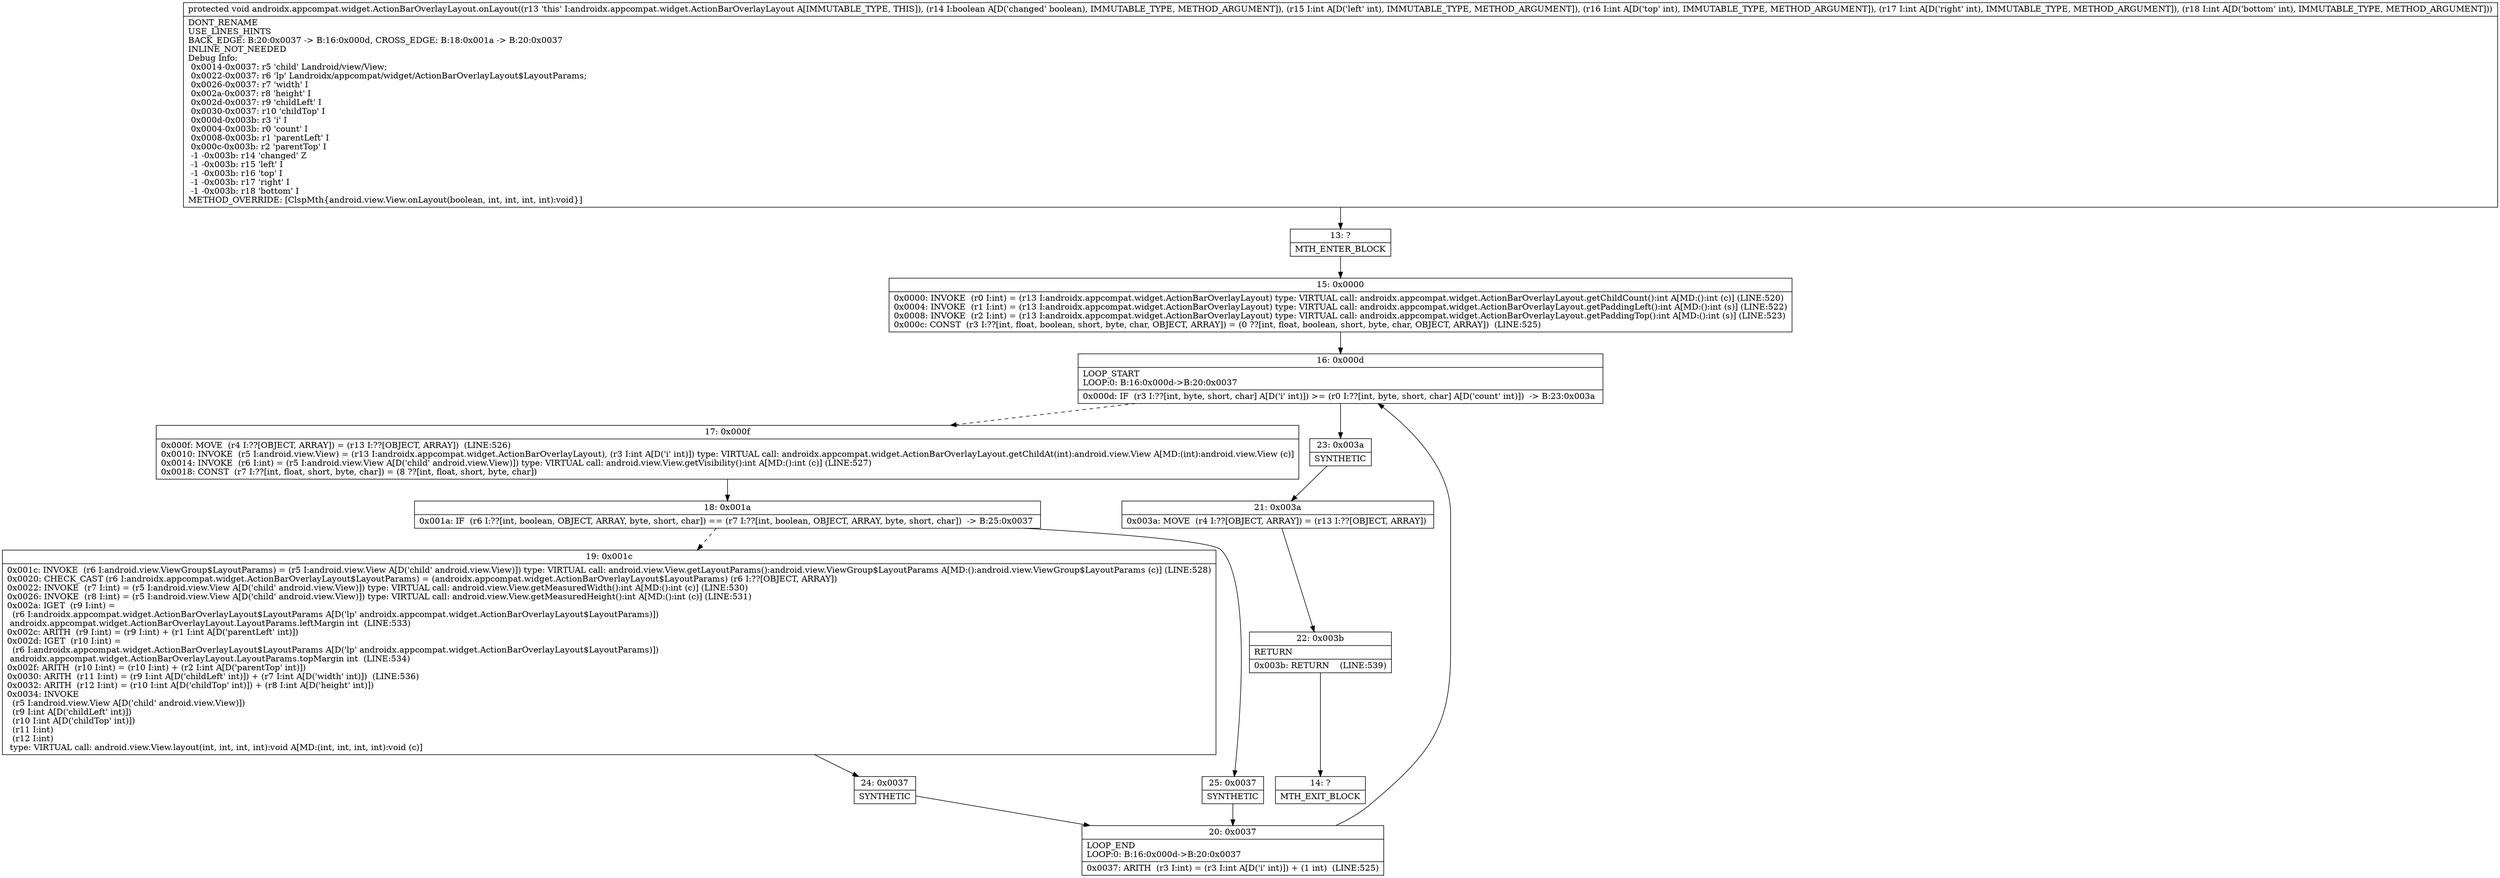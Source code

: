 digraph "CFG forandroidx.appcompat.widget.ActionBarOverlayLayout.onLayout(ZIIII)V" {
Node_13 [shape=record,label="{13\:\ ?|MTH_ENTER_BLOCK\l}"];
Node_15 [shape=record,label="{15\:\ 0x0000|0x0000: INVOKE  (r0 I:int) = (r13 I:androidx.appcompat.widget.ActionBarOverlayLayout) type: VIRTUAL call: androidx.appcompat.widget.ActionBarOverlayLayout.getChildCount():int A[MD:():int (c)] (LINE:520)\l0x0004: INVOKE  (r1 I:int) = (r13 I:androidx.appcompat.widget.ActionBarOverlayLayout) type: VIRTUAL call: androidx.appcompat.widget.ActionBarOverlayLayout.getPaddingLeft():int A[MD:():int (s)] (LINE:522)\l0x0008: INVOKE  (r2 I:int) = (r13 I:androidx.appcompat.widget.ActionBarOverlayLayout) type: VIRTUAL call: androidx.appcompat.widget.ActionBarOverlayLayout.getPaddingTop():int A[MD:():int (s)] (LINE:523)\l0x000c: CONST  (r3 I:??[int, float, boolean, short, byte, char, OBJECT, ARRAY]) = (0 ??[int, float, boolean, short, byte, char, OBJECT, ARRAY])  (LINE:525)\l}"];
Node_16 [shape=record,label="{16\:\ 0x000d|LOOP_START\lLOOP:0: B:16:0x000d\-\>B:20:0x0037\l|0x000d: IF  (r3 I:??[int, byte, short, char] A[D('i' int)]) \>= (r0 I:??[int, byte, short, char] A[D('count' int)])  \-\> B:23:0x003a \l}"];
Node_17 [shape=record,label="{17\:\ 0x000f|0x000f: MOVE  (r4 I:??[OBJECT, ARRAY]) = (r13 I:??[OBJECT, ARRAY])  (LINE:526)\l0x0010: INVOKE  (r5 I:android.view.View) = (r13 I:androidx.appcompat.widget.ActionBarOverlayLayout), (r3 I:int A[D('i' int)]) type: VIRTUAL call: androidx.appcompat.widget.ActionBarOverlayLayout.getChildAt(int):android.view.View A[MD:(int):android.view.View (c)]\l0x0014: INVOKE  (r6 I:int) = (r5 I:android.view.View A[D('child' android.view.View)]) type: VIRTUAL call: android.view.View.getVisibility():int A[MD:():int (c)] (LINE:527)\l0x0018: CONST  (r7 I:??[int, float, short, byte, char]) = (8 ??[int, float, short, byte, char]) \l}"];
Node_18 [shape=record,label="{18\:\ 0x001a|0x001a: IF  (r6 I:??[int, boolean, OBJECT, ARRAY, byte, short, char]) == (r7 I:??[int, boolean, OBJECT, ARRAY, byte, short, char])  \-\> B:25:0x0037 \l}"];
Node_19 [shape=record,label="{19\:\ 0x001c|0x001c: INVOKE  (r6 I:android.view.ViewGroup$LayoutParams) = (r5 I:android.view.View A[D('child' android.view.View)]) type: VIRTUAL call: android.view.View.getLayoutParams():android.view.ViewGroup$LayoutParams A[MD:():android.view.ViewGroup$LayoutParams (c)] (LINE:528)\l0x0020: CHECK_CAST (r6 I:androidx.appcompat.widget.ActionBarOverlayLayout$LayoutParams) = (androidx.appcompat.widget.ActionBarOverlayLayout$LayoutParams) (r6 I:??[OBJECT, ARRAY]) \l0x0022: INVOKE  (r7 I:int) = (r5 I:android.view.View A[D('child' android.view.View)]) type: VIRTUAL call: android.view.View.getMeasuredWidth():int A[MD:():int (c)] (LINE:530)\l0x0026: INVOKE  (r8 I:int) = (r5 I:android.view.View A[D('child' android.view.View)]) type: VIRTUAL call: android.view.View.getMeasuredHeight():int A[MD:():int (c)] (LINE:531)\l0x002a: IGET  (r9 I:int) = \l  (r6 I:androidx.appcompat.widget.ActionBarOverlayLayout$LayoutParams A[D('lp' androidx.appcompat.widget.ActionBarOverlayLayout$LayoutParams)])\l androidx.appcompat.widget.ActionBarOverlayLayout.LayoutParams.leftMargin int  (LINE:533)\l0x002c: ARITH  (r9 I:int) = (r9 I:int) + (r1 I:int A[D('parentLeft' int)]) \l0x002d: IGET  (r10 I:int) = \l  (r6 I:androidx.appcompat.widget.ActionBarOverlayLayout$LayoutParams A[D('lp' androidx.appcompat.widget.ActionBarOverlayLayout$LayoutParams)])\l androidx.appcompat.widget.ActionBarOverlayLayout.LayoutParams.topMargin int  (LINE:534)\l0x002f: ARITH  (r10 I:int) = (r10 I:int) + (r2 I:int A[D('parentTop' int)]) \l0x0030: ARITH  (r11 I:int) = (r9 I:int A[D('childLeft' int)]) + (r7 I:int A[D('width' int)])  (LINE:536)\l0x0032: ARITH  (r12 I:int) = (r10 I:int A[D('childTop' int)]) + (r8 I:int A[D('height' int)]) \l0x0034: INVOKE  \l  (r5 I:android.view.View A[D('child' android.view.View)])\l  (r9 I:int A[D('childLeft' int)])\l  (r10 I:int A[D('childTop' int)])\l  (r11 I:int)\l  (r12 I:int)\l type: VIRTUAL call: android.view.View.layout(int, int, int, int):void A[MD:(int, int, int, int):void (c)]\l}"];
Node_24 [shape=record,label="{24\:\ 0x0037|SYNTHETIC\l}"];
Node_20 [shape=record,label="{20\:\ 0x0037|LOOP_END\lLOOP:0: B:16:0x000d\-\>B:20:0x0037\l|0x0037: ARITH  (r3 I:int) = (r3 I:int A[D('i' int)]) + (1 int)  (LINE:525)\l}"];
Node_25 [shape=record,label="{25\:\ 0x0037|SYNTHETIC\l}"];
Node_23 [shape=record,label="{23\:\ 0x003a|SYNTHETIC\l}"];
Node_21 [shape=record,label="{21\:\ 0x003a|0x003a: MOVE  (r4 I:??[OBJECT, ARRAY]) = (r13 I:??[OBJECT, ARRAY]) \l}"];
Node_22 [shape=record,label="{22\:\ 0x003b|RETURN\l|0x003b: RETURN    (LINE:539)\l}"];
Node_14 [shape=record,label="{14\:\ ?|MTH_EXIT_BLOCK\l}"];
MethodNode[shape=record,label="{protected void androidx.appcompat.widget.ActionBarOverlayLayout.onLayout((r13 'this' I:androidx.appcompat.widget.ActionBarOverlayLayout A[IMMUTABLE_TYPE, THIS]), (r14 I:boolean A[D('changed' boolean), IMMUTABLE_TYPE, METHOD_ARGUMENT]), (r15 I:int A[D('left' int), IMMUTABLE_TYPE, METHOD_ARGUMENT]), (r16 I:int A[D('top' int), IMMUTABLE_TYPE, METHOD_ARGUMENT]), (r17 I:int A[D('right' int), IMMUTABLE_TYPE, METHOD_ARGUMENT]), (r18 I:int A[D('bottom' int), IMMUTABLE_TYPE, METHOD_ARGUMENT]))  | DONT_RENAME\lUSE_LINES_HINTS\lBACK_EDGE: B:20:0x0037 \-\> B:16:0x000d, CROSS_EDGE: B:18:0x001a \-\> B:20:0x0037\lINLINE_NOT_NEEDED\lDebug Info:\l  0x0014\-0x0037: r5 'child' Landroid\/view\/View;\l  0x0022\-0x0037: r6 'lp' Landroidx\/appcompat\/widget\/ActionBarOverlayLayout$LayoutParams;\l  0x0026\-0x0037: r7 'width' I\l  0x002a\-0x0037: r8 'height' I\l  0x002d\-0x0037: r9 'childLeft' I\l  0x0030\-0x0037: r10 'childTop' I\l  0x000d\-0x003b: r3 'i' I\l  0x0004\-0x003b: r0 'count' I\l  0x0008\-0x003b: r1 'parentLeft' I\l  0x000c\-0x003b: r2 'parentTop' I\l  \-1 \-0x003b: r14 'changed' Z\l  \-1 \-0x003b: r15 'left' I\l  \-1 \-0x003b: r16 'top' I\l  \-1 \-0x003b: r17 'right' I\l  \-1 \-0x003b: r18 'bottom' I\lMETHOD_OVERRIDE: [ClspMth\{android.view.View.onLayout(boolean, int, int, int, int):void\}]\l}"];
MethodNode -> Node_13;Node_13 -> Node_15;
Node_15 -> Node_16;
Node_16 -> Node_17[style=dashed];
Node_16 -> Node_23;
Node_17 -> Node_18;
Node_18 -> Node_19[style=dashed];
Node_18 -> Node_25;
Node_19 -> Node_24;
Node_24 -> Node_20;
Node_20 -> Node_16;
Node_25 -> Node_20;
Node_23 -> Node_21;
Node_21 -> Node_22;
Node_22 -> Node_14;
}

